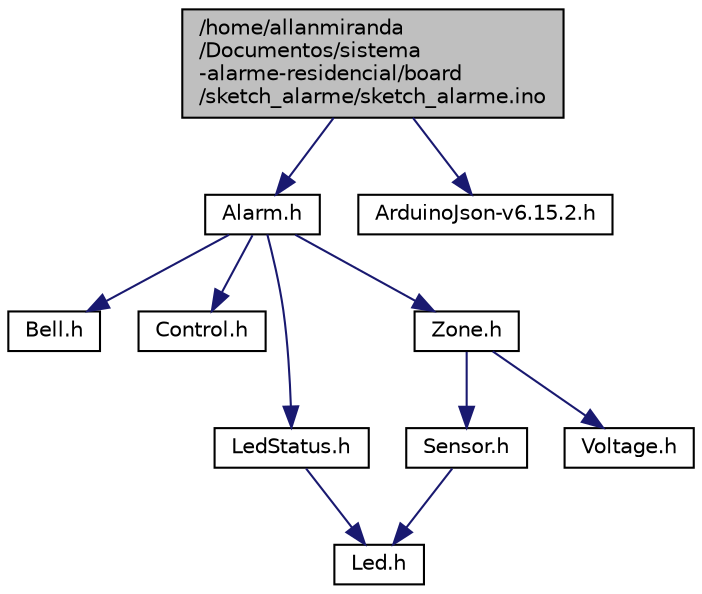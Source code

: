 digraph "/home/allanmiranda/Documentos/sistema-alarme-residencial/board/sketch_alarme/sketch_alarme.ino"
{
  edge [fontname="Helvetica",fontsize="10",labelfontname="Helvetica",labelfontsize="10"];
  node [fontname="Helvetica",fontsize="10",shape=record];
  Node0 [label="/home/allanmiranda\l/Documentos/sistema\l-alarme-residencial/board\l/sketch_alarme/sketch_alarme.ino",height=0.2,width=0.4,color="black", fillcolor="grey75", style="filled", fontcolor="black"];
  Node0 -> Node1 [color="midnightblue",fontsize="10",style="solid",fontname="Helvetica"];
  Node1 [label="Alarm.h",height=0.2,width=0.4,color="black", fillcolor="white", style="filled",URL="$_alarm_8h.html",tooltip="Contem a classe que gerencia o alarme. "];
  Node1 -> Node2 [color="midnightblue",fontsize="10",style="solid",fontname="Helvetica"];
  Node2 [label="Bell.h",height=0.2,width=0.4,color="black", fillcolor="white", style="filled",URL="$_bell_8h.html",tooltip="Contem a classe que gerencia a sirene. "];
  Node1 -> Node3 [color="midnightblue",fontsize="10",style="solid",fontname="Helvetica"];
  Node3 [label="Control.h",height=0.2,width=0.4,color="black", fillcolor="white", style="filled",URL="$_control_8h.html",tooltip="Contem a classe que gerencia o controle de acionamento do alarme. "];
  Node1 -> Node4 [color="midnightblue",fontsize="10",style="solid",fontname="Helvetica"];
  Node4 [label="LedStatus.h",height=0.2,width=0.4,color="black", fillcolor="white", style="filled",URL="$_led_status_8h.html",tooltip="Contem a classe que gerencia o alarme. "];
  Node4 -> Node5 [color="midnightblue",fontsize="10",style="solid",fontname="Helvetica"];
  Node5 [label="Led.h",height=0.2,width=0.4,color="black", fillcolor="white", style="filled",URL="$_led_8h.html",tooltip="Contem a classe que gerencia o led. "];
  Node1 -> Node6 [color="midnightblue",fontsize="10",style="solid",fontname="Helvetica"];
  Node6 [label="Zone.h",height=0.2,width=0.4,color="black", fillcolor="white", style="filled",URL="$_zone_8h.html",tooltip="Contem a classe que gerencia o sensor. "];
  Node6 -> Node7 [color="midnightblue",fontsize="10",style="solid",fontname="Helvetica"];
  Node7 [label="Sensor.h",height=0.2,width=0.4,color="black", fillcolor="white", style="filled",URL="$_sensor_8h.html",tooltip="Contem a classe que gerencia o sensor. "];
  Node7 -> Node5 [color="midnightblue",fontsize="10",style="solid",fontname="Helvetica"];
  Node6 -> Node8 [color="midnightblue",fontsize="10",style="solid",fontname="Helvetica"];
  Node8 [label="Voltage.h",height=0.2,width=0.4,color="black", fillcolor="white", style="filled",URL="$_voltage_8h.html",tooltip="Contem a classe que gerencia a voltagem dos sensores. "];
  Node0 -> Node9 [color="midnightblue",fontsize="10",style="solid",fontname="Helvetica"];
  Node9 [label="ArduinoJson-v6.15.2.h",height=0.2,width=0.4,color="black", fillcolor="white", style="filled",URL="$_arduino_json-v6_815_82_8h.html"];
}

